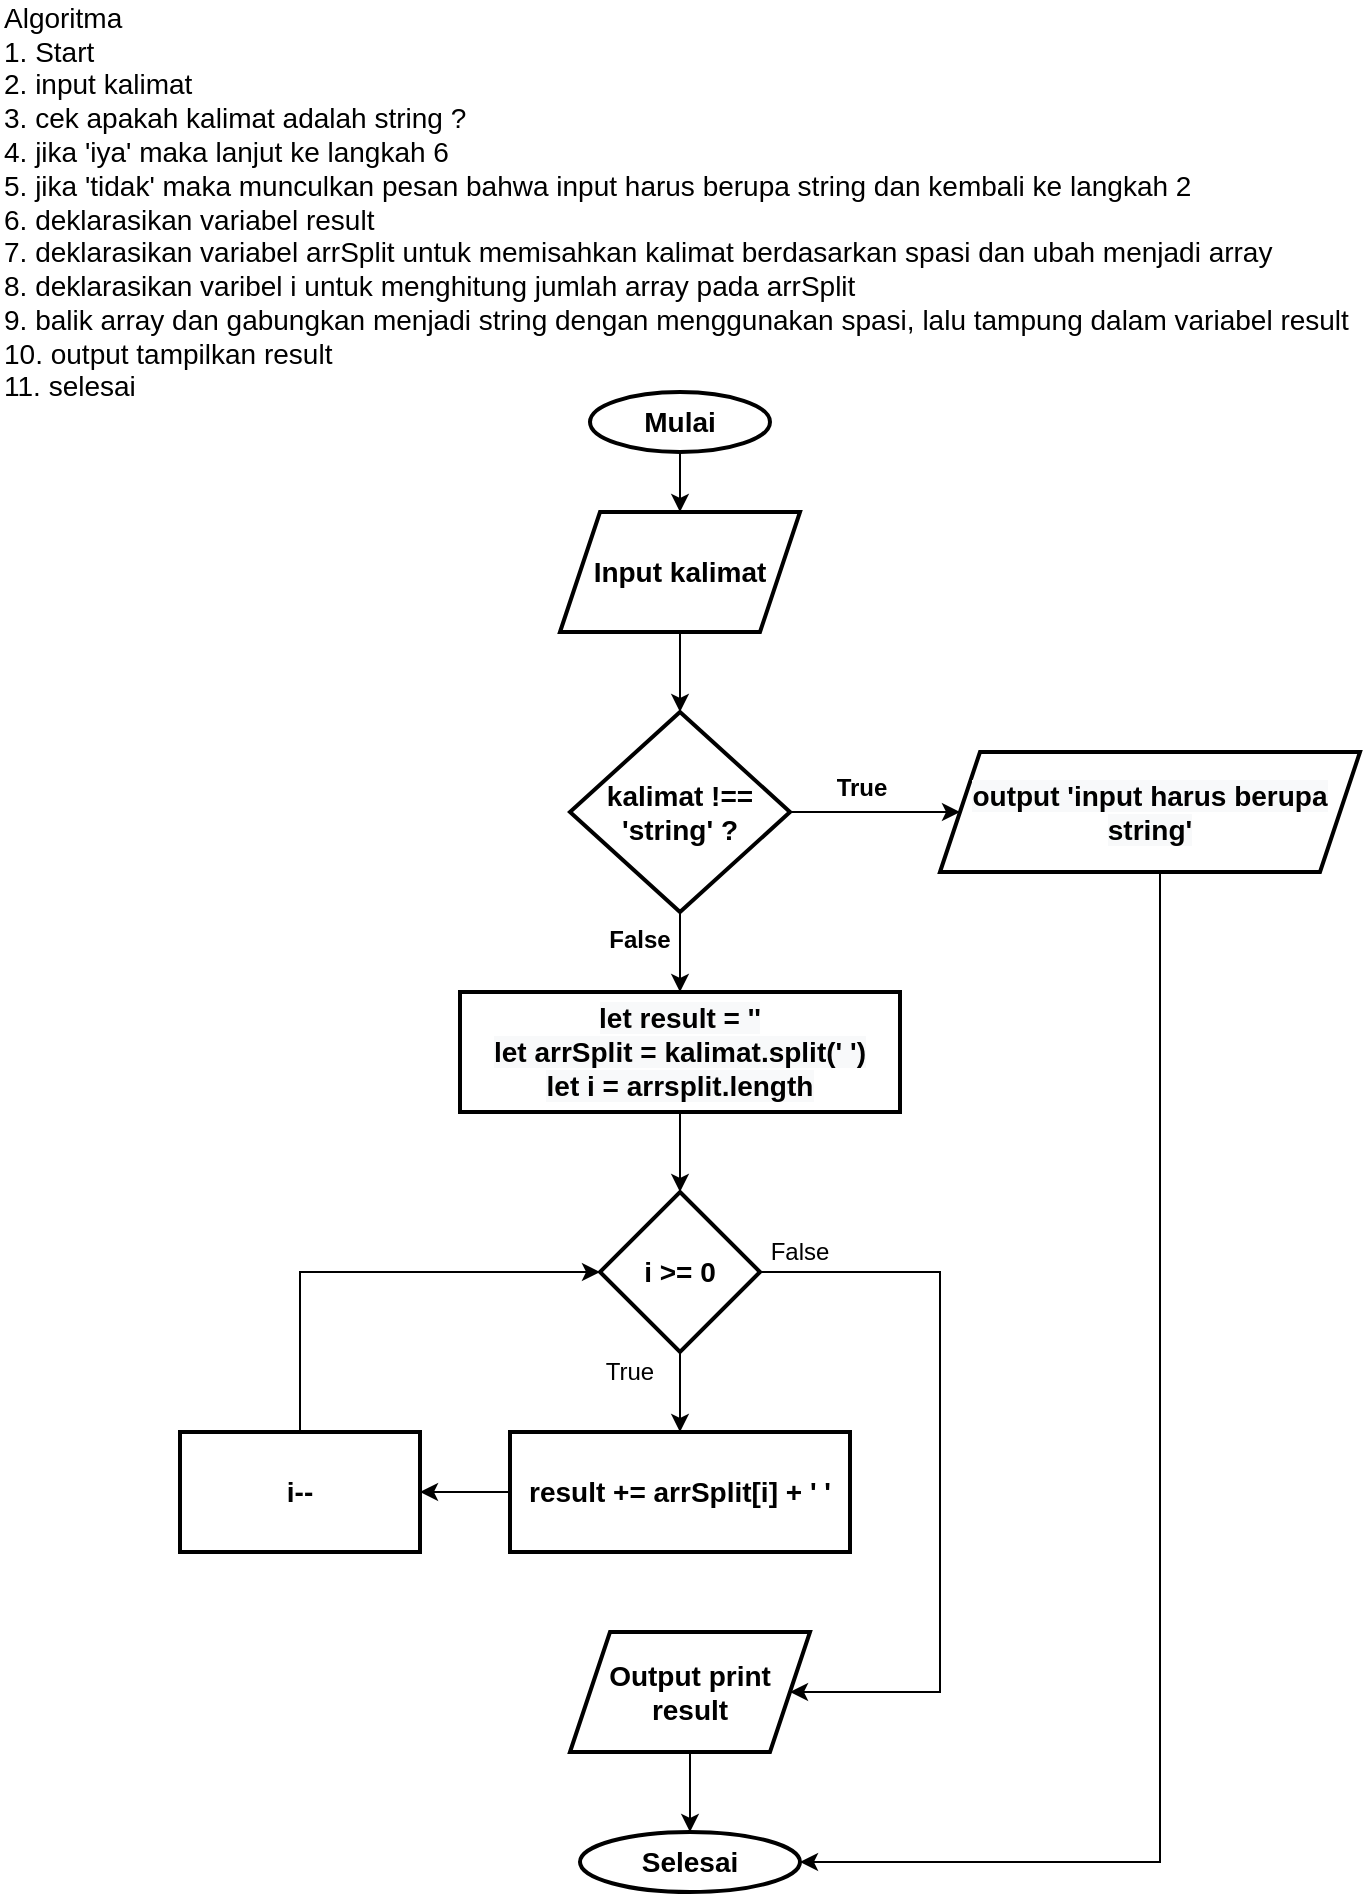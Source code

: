 <mxfile version="13.10.4" type="device"><diagram id="wTSjr0Nk3CKI5ub1pWWA" name="Page-1"><mxGraphModel dx="868" dy="472" grid="1" gridSize="10" guides="1" tooltips="1" connect="1" arrows="1" fold="1" page="1" pageScale="1" pageWidth="850" pageHeight="1100" math="0" shadow="0"><root><mxCell id="0"/><mxCell id="1" parent="0"/><mxCell id="tehoxmuwD6oCaFoIoMEC-1" value="Algoritma&lt;br&gt;1. Start&lt;br&gt;2. input kalimat&lt;br&gt;3. cek apakah kalimat adalah string ?&lt;br&gt;4. jika 'iya' maka lanjut ke langkah 6&lt;br&gt;5. jika 'tidak' maka munculkan pesan bahwa input harus berupa string dan kembali ke langkah 2&lt;br&gt;6. deklarasikan variabel result&lt;br&gt;7. deklarasikan variabel arrSplit untuk memisahkan kalimat berdasarkan spasi dan ubah menjadi array&lt;br&gt;8. deklarasikan varibel i untuk menghitung jumlah array pada arrSplit&lt;br&gt;9. balik array dan gabungkan menjadi string dengan menggunakan spasi, lalu tampung dalam variabel result&lt;br&gt;10. output tampilkan result&lt;br&gt;11. selesai" style="text;html=1;strokeColor=none;fillColor=none;align=left;verticalAlign=middle;whiteSpace=wrap;rounded=0;fontSize=14;" parent="1" vertex="1"><mxGeometry x="20" y="30" width="680" height="190" as="geometry"/></mxCell><mxCell id="tehoxmuwD6oCaFoIoMEC-4" value="" style="edgeStyle=orthogonalEdgeStyle;rounded=0;orthogonalLoop=1;jettySize=auto;html=1;fontSize=14;" parent="1" source="tehoxmuwD6oCaFoIoMEC-2" target="tehoxmuwD6oCaFoIoMEC-3" edge="1"><mxGeometry relative="1" as="geometry"/></mxCell><mxCell id="tehoxmuwD6oCaFoIoMEC-2" value="Mulai" style="strokeWidth=2;html=1;shape=mxgraph.flowchart.start_1;whiteSpace=wrap;fontSize=14;align=center;fontStyle=1" parent="1" vertex="1"><mxGeometry x="315" y="220" width="90" height="30" as="geometry"/></mxCell><mxCell id="-VaA59AEouf3RywUUClX-3" value="" style="edgeStyle=orthogonalEdgeStyle;rounded=0;orthogonalLoop=1;jettySize=auto;html=1;" parent="1" source="tehoxmuwD6oCaFoIoMEC-3" target="-VaA59AEouf3RywUUClX-2" edge="1"><mxGeometry relative="1" as="geometry"/></mxCell><mxCell id="tehoxmuwD6oCaFoIoMEC-3" value="Input kalimat" style="shape=parallelogram;perimeter=parallelogramPerimeter;whiteSpace=wrap;html=1;fixedSize=1;fontSize=14;fontStyle=1;strokeWidth=2;" parent="1" vertex="1"><mxGeometry x="300" y="280" width="120" height="60" as="geometry"/></mxCell><mxCell id="tehoxmuwD6oCaFoIoMEC-8" value="" style="edgeStyle=orthogonalEdgeStyle;rounded=0;orthogonalLoop=1;jettySize=auto;html=1;fontSize=14;exitX=0.5;exitY=1;exitDx=0;exitDy=0;" parent="1" source="fjRp5i3OyfIK2qHRw0E8-2" target="tehoxmuwD6oCaFoIoMEC-7" edge="1"><mxGeometry relative="1" as="geometry"><mxPoint x="360" y="590" as="sourcePoint"/></mxGeometry></mxCell><mxCell id="tehoxmuwD6oCaFoIoMEC-10" value="" style="edgeStyle=orthogonalEdgeStyle;rounded=0;orthogonalLoop=1;jettySize=auto;html=1;fontSize=14;" parent="1" source="tehoxmuwD6oCaFoIoMEC-7" target="tehoxmuwD6oCaFoIoMEC-9" edge="1"><mxGeometry relative="1" as="geometry"/></mxCell><mxCell id="tehoxmuwD6oCaFoIoMEC-16" value="" style="edgeStyle=orthogonalEdgeStyle;rounded=0;orthogonalLoop=1;jettySize=auto;html=1;fontSize=14;entryX=1;entryY=0.5;entryDx=0;entryDy=0;" parent="1" source="tehoxmuwD6oCaFoIoMEC-7" target="tehoxmuwD6oCaFoIoMEC-15" edge="1"><mxGeometry relative="1" as="geometry"><Array as="points"><mxPoint x="490" y="660"/><mxPoint x="490" y="870"/></Array></mxGeometry></mxCell><mxCell id="tehoxmuwD6oCaFoIoMEC-7" value="i &amp;gt;= 0" style="rhombus;whiteSpace=wrap;html=1;fontSize=14;fontStyle=1;strokeWidth=2;" parent="1" vertex="1"><mxGeometry x="320" y="620" width="80" height="80" as="geometry"/></mxCell><mxCell id="tehoxmuwD6oCaFoIoMEC-12" value="" style="edgeStyle=orthogonalEdgeStyle;rounded=0;orthogonalLoop=1;jettySize=auto;html=1;fontSize=14;" parent="1" source="tehoxmuwD6oCaFoIoMEC-9" target="tehoxmuwD6oCaFoIoMEC-11" edge="1"><mxGeometry relative="1" as="geometry"/></mxCell><mxCell id="tehoxmuwD6oCaFoIoMEC-9" value="result += arrSplit[i] + ' '" style="whiteSpace=wrap;html=1;fontSize=14;fontStyle=1;strokeWidth=2;" parent="1" vertex="1"><mxGeometry x="275" y="740" width="170" height="60" as="geometry"/></mxCell><mxCell id="tehoxmuwD6oCaFoIoMEC-13" style="edgeStyle=orthogonalEdgeStyle;rounded=0;orthogonalLoop=1;jettySize=auto;html=1;entryX=0;entryY=0.5;entryDx=0;entryDy=0;fontSize=14;exitX=0.5;exitY=0;exitDx=0;exitDy=0;" parent="1" source="tehoxmuwD6oCaFoIoMEC-11" target="tehoxmuwD6oCaFoIoMEC-7" edge="1"><mxGeometry relative="1" as="geometry"><Array as="points"><mxPoint x="170" y="660"/></Array></mxGeometry></mxCell><mxCell id="tehoxmuwD6oCaFoIoMEC-11" value="i--" style="whiteSpace=wrap;html=1;fontSize=14;fontStyle=1;strokeWidth=2;" parent="1" vertex="1"><mxGeometry x="110" y="740" width="120" height="60" as="geometry"/></mxCell><mxCell id="tehoxmuwD6oCaFoIoMEC-18" value="" style="edgeStyle=orthogonalEdgeStyle;rounded=0;orthogonalLoop=1;jettySize=auto;html=1;fontSize=14;" parent="1" source="tehoxmuwD6oCaFoIoMEC-15" target="tehoxmuwD6oCaFoIoMEC-17" edge="1"><mxGeometry relative="1" as="geometry"/></mxCell><mxCell id="tehoxmuwD6oCaFoIoMEC-15" value="Output print result" style="shape=parallelogram;perimeter=parallelogramPerimeter;whiteSpace=wrap;html=1;fixedSize=1;fontSize=14;fontStyle=1;strokeWidth=2;" parent="1" vertex="1"><mxGeometry x="305" y="840" width="120" height="60" as="geometry"/></mxCell><mxCell id="tehoxmuwD6oCaFoIoMEC-17" value="Selesai" style="ellipse;whiteSpace=wrap;html=1;fontSize=14;fontStyle=1;strokeWidth=2;" parent="1" vertex="1"><mxGeometry x="310" y="940" width="110" height="30" as="geometry"/></mxCell><mxCell id="fjRp5i3OyfIK2qHRw0E8-3" value="" style="edgeStyle=orthogonalEdgeStyle;rounded=0;orthogonalLoop=1;jettySize=auto;html=1;" edge="1" parent="1" source="-VaA59AEouf3RywUUClX-2" target="fjRp5i3OyfIK2qHRw0E8-2"><mxGeometry relative="1" as="geometry"/></mxCell><mxCell id="fjRp5i3OyfIK2qHRw0E8-5" value="" style="edgeStyle=orthogonalEdgeStyle;rounded=0;orthogonalLoop=1;jettySize=auto;html=1;" edge="1" parent="1" source="-VaA59AEouf3RywUUClX-2" target="fjRp5i3OyfIK2qHRw0E8-4"><mxGeometry relative="1" as="geometry"/></mxCell><mxCell id="-VaA59AEouf3RywUUClX-2" value="kalimat !== 'string' ?" style="rhombus;whiteSpace=wrap;html=1;fontSize=14;fontStyle=1;strokeWidth=2;" parent="1" vertex="1"><mxGeometry x="305" y="380" width="110" height="100" as="geometry"/></mxCell><mxCell id="-VaA59AEouf3RywUUClX-8" value="True" style="text;html=1;strokeColor=none;fillColor=none;align=center;verticalAlign=middle;whiteSpace=wrap;rounded=0;fontStyle=1" parent="1" vertex="1"><mxGeometry x="431" y="408" width="40" height="20" as="geometry"/></mxCell><mxCell id="-VaA59AEouf3RywUUClX-9" value="False" style="text;html=1;strokeColor=none;fillColor=none;align=center;verticalAlign=middle;whiteSpace=wrap;rounded=0;fontStyle=1" parent="1" vertex="1"><mxGeometry x="320" y="484" width="40" height="20" as="geometry"/></mxCell><mxCell id="-VaA59AEouf3RywUUClX-10" value="True" style="text;html=1;strokeColor=none;fillColor=none;align=center;verticalAlign=middle;whiteSpace=wrap;rounded=0;" parent="1" vertex="1"><mxGeometry x="315" y="700" width="40" height="20" as="geometry"/></mxCell><mxCell id="-VaA59AEouf3RywUUClX-11" value="False" style="text;html=1;strokeColor=none;fillColor=none;align=center;verticalAlign=middle;whiteSpace=wrap;rounded=0;" parent="1" vertex="1"><mxGeometry x="400" y="640" width="40" height="20" as="geometry"/></mxCell><mxCell id="fjRp5i3OyfIK2qHRw0E8-2" value="&lt;meta charset=&quot;utf-8&quot;&gt;&lt;span style=&quot;color: rgb(0, 0, 0); font-family: helvetica; font-size: 14px; font-style: normal; font-weight: 700; letter-spacing: normal; text-align: center; text-indent: 0px; text-transform: none; word-spacing: 0px; background-color: rgb(248, 249, 250); display: inline; float: none;&quot;&gt;let result = ''&lt;/span&gt;&lt;br style=&quot;color: rgb(0, 0, 0); font-family: helvetica; font-size: 14px; font-style: normal; font-weight: 700; letter-spacing: normal; text-align: center; text-indent: 0px; text-transform: none; word-spacing: 0px; background-color: rgb(248, 249, 250);&quot;&gt;&lt;span style=&quot;color: rgb(0, 0, 0); font-family: helvetica; font-size: 14px; font-style: normal; font-weight: 700; letter-spacing: normal; text-align: center; text-indent: 0px; text-transform: none; word-spacing: 0px; background-color: rgb(248, 249, 250); display: inline; float: none;&quot;&gt;let arrSplit = kalimat.split(' ')&lt;/span&gt;&lt;br style=&quot;color: rgb(0, 0, 0); font-family: helvetica; font-size: 14px; font-style: normal; font-weight: 700; letter-spacing: normal; text-align: center; text-indent: 0px; text-transform: none; word-spacing: 0px; background-color: rgb(248, 249, 250);&quot;&gt;&lt;span style=&quot;color: rgb(0, 0, 0); font-family: helvetica; font-size: 14px; font-style: normal; font-weight: 700; letter-spacing: normal; text-align: center; text-indent: 0px; text-transform: none; word-spacing: 0px; background-color: rgb(248, 249, 250); display: inline; float: none;&quot;&gt;let i = arrsplit.length&lt;/span&gt;" style="whiteSpace=wrap;html=1;fontSize=14;fontStyle=1;strokeWidth=2;" vertex="1" parent="1"><mxGeometry x="250" y="520" width="220" height="60" as="geometry"/></mxCell><mxCell id="fjRp5i3OyfIK2qHRw0E8-6" style="edgeStyle=orthogonalEdgeStyle;rounded=0;orthogonalLoop=1;jettySize=auto;html=1;entryX=1;entryY=0.5;entryDx=0;entryDy=0;" edge="1" parent="1" source="fjRp5i3OyfIK2qHRw0E8-4" target="tehoxmuwD6oCaFoIoMEC-17"><mxGeometry relative="1" as="geometry"><Array as="points"><mxPoint x="600" y="955"/></Array></mxGeometry></mxCell><mxCell id="fjRp5i3OyfIK2qHRw0E8-4" value="&lt;span style=&quot;color: rgb(0 , 0 , 0) ; font-family: &amp;#34;helvetica&amp;#34; ; font-size: 14px ; font-style: normal ; font-weight: 700 ; letter-spacing: normal ; text-align: center ; text-indent: 0px ; text-transform: none ; word-spacing: 0px ; background-color: rgb(248 , 249 , 250) ; display: inline ; float: none&quot;&gt;output 'input harus berupa string'&lt;/span&gt;" style="shape=parallelogram;perimeter=parallelogramPerimeter;whiteSpace=wrap;html=1;fixedSize=1;fontSize=14;fontStyle=1;strokeWidth=2;" vertex="1" parent="1"><mxGeometry x="490" y="400" width="210" height="60" as="geometry"/></mxCell></root></mxGraphModel></diagram></mxfile>